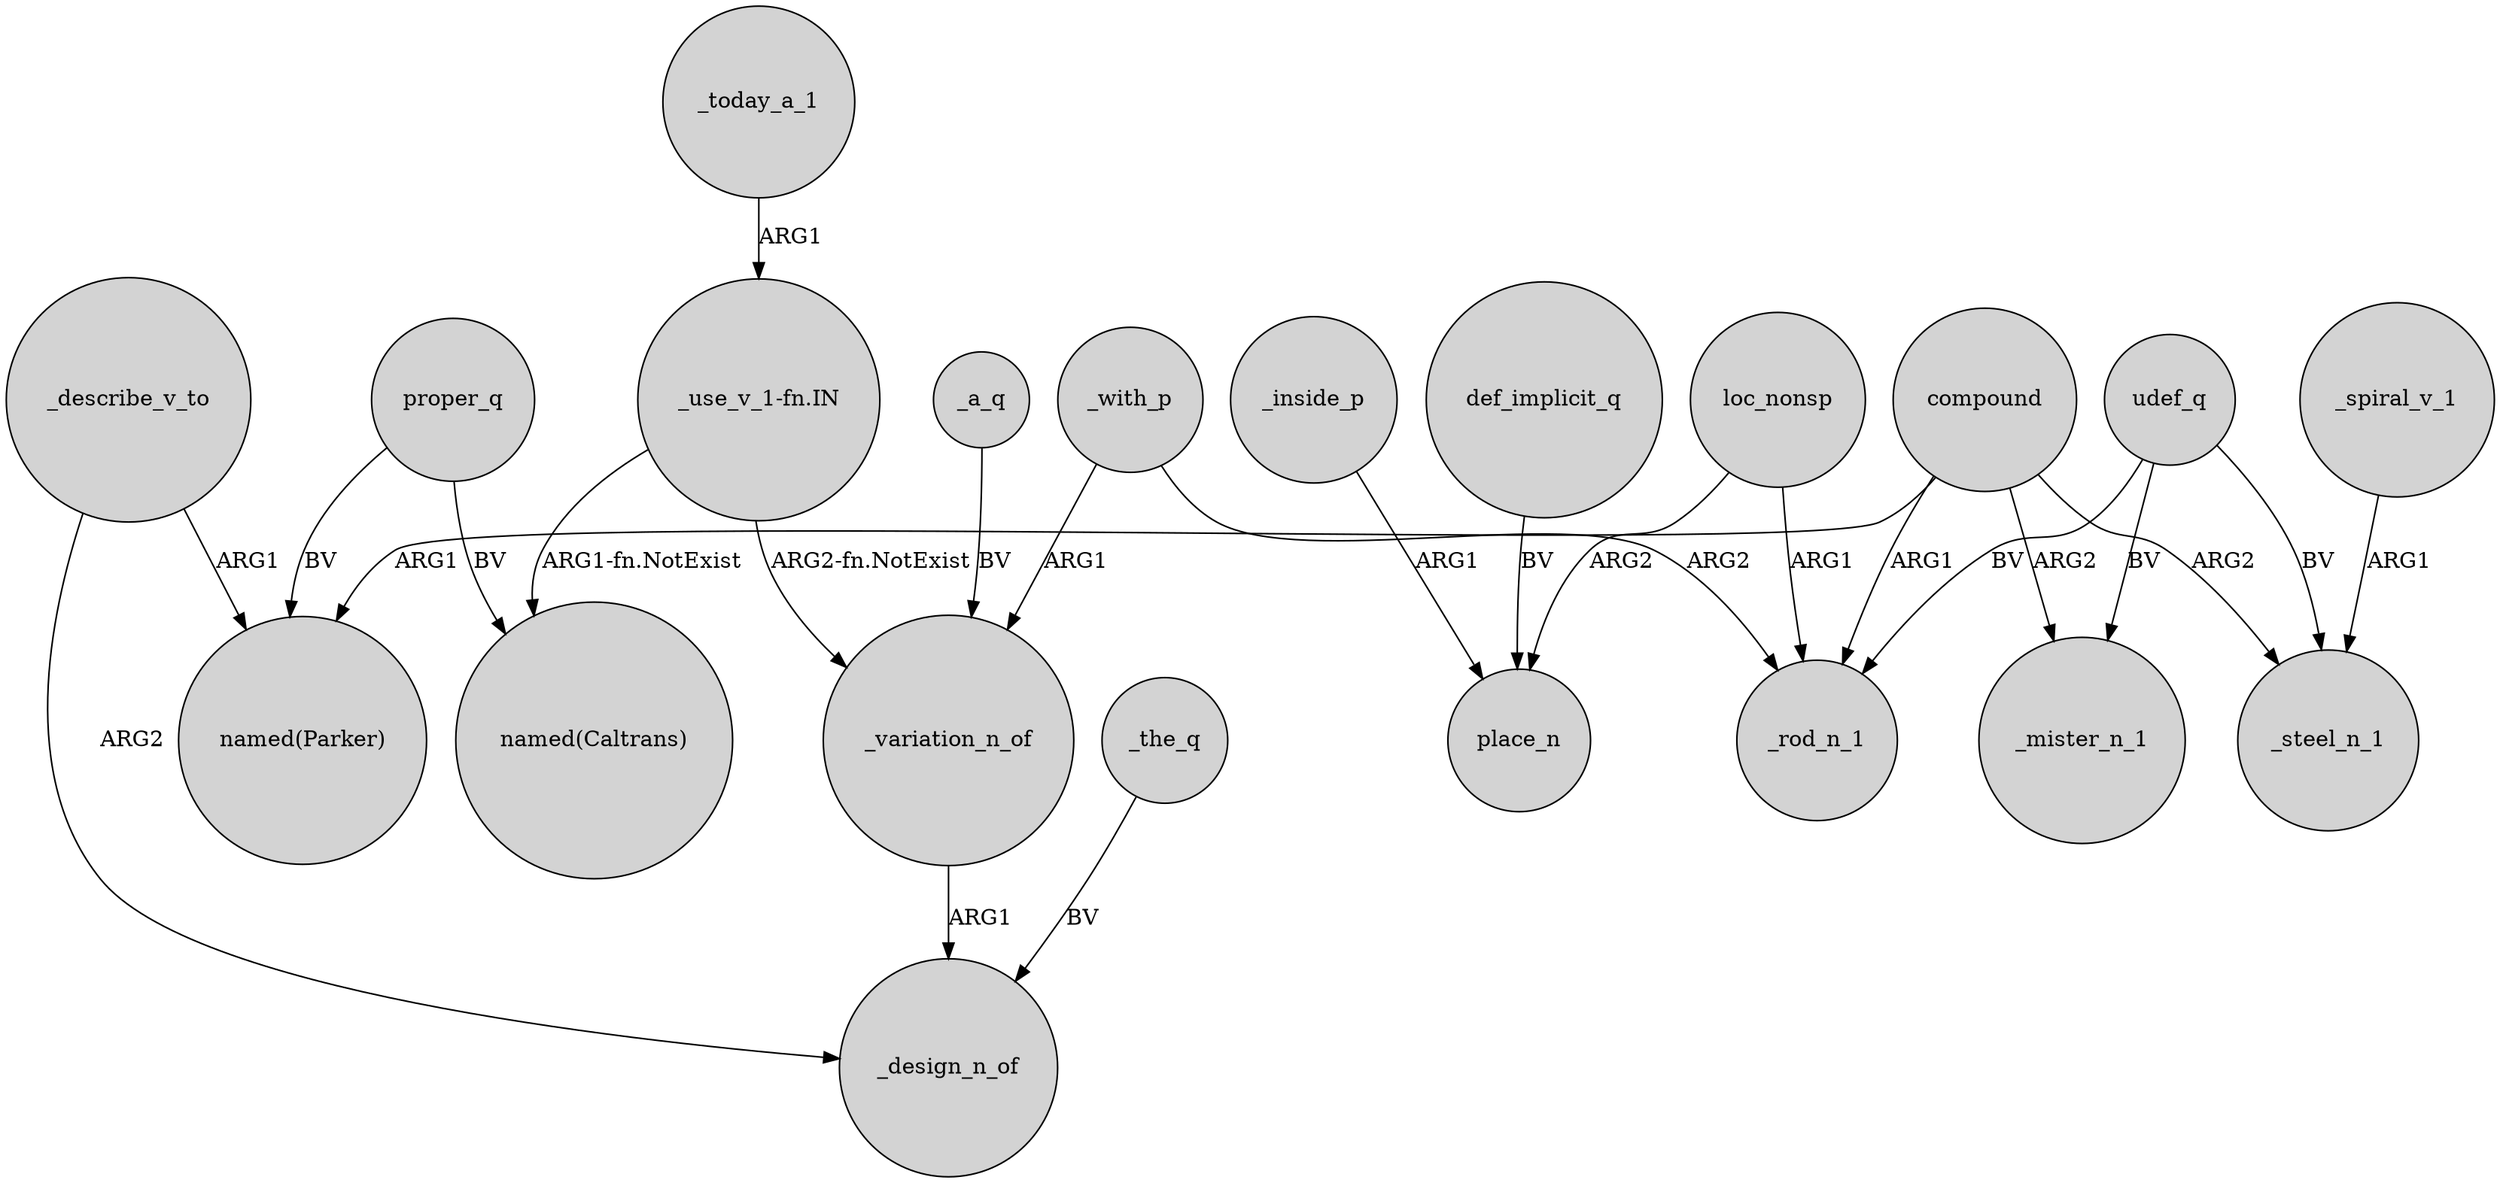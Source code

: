 digraph {
	node [shape=circle style=filled]
	"_use_v_1-fn.IN" -> "named(Caltrans)" [label="ARG1-fn.NotExist"]
	proper_q -> "named(Caltrans)" [label=BV]
	proper_q -> "named(Parker)" [label=BV]
	loc_nonsp -> _rod_n_1 [label=ARG1]
	_a_q -> _variation_n_of [label=BV]
	_describe_v_to -> _design_n_of [label=ARG2]
	compound -> _mister_n_1 [label=ARG2]
	compound -> "named(Parker)" [label=ARG1]
	_with_p -> _rod_n_1 [label=ARG2]
	udef_q -> _mister_n_1 [label=BV]
	def_implicit_q -> place_n [label=BV]
	udef_q -> _steel_n_1 [label=BV]
	_variation_n_of -> _design_n_of [label=ARG1]
	udef_q -> _rod_n_1 [label=BV]
	_inside_p -> place_n [label=ARG1]
	_today_a_1 -> "_use_v_1-fn.IN" [label=ARG1]
	_with_p -> _variation_n_of [label=ARG1]
	_describe_v_to -> "named(Parker)" [label=ARG1]
	compound -> _rod_n_1 [label=ARG1]
	loc_nonsp -> place_n [label=ARG2]
	"_use_v_1-fn.IN" -> _variation_n_of [label="ARG2-fn.NotExist"]
	_the_q -> _design_n_of [label=BV]
	_spiral_v_1 -> _steel_n_1 [label=ARG1]
	compound -> _steel_n_1 [label=ARG2]
}
